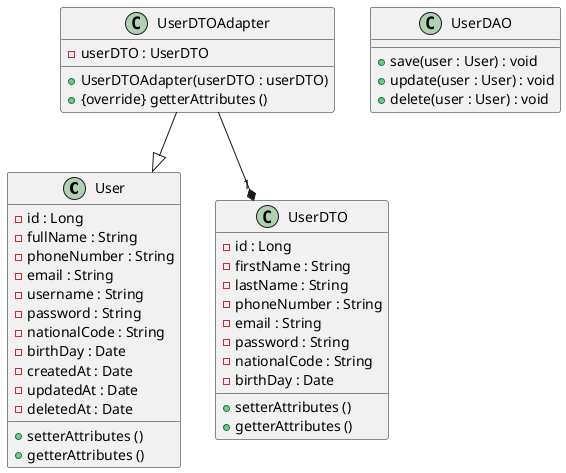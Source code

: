 @startuml

class User{
	- id : Long
	- fullName : String
	- phoneNumber : String
	- email : String
	- username : String
	- password : String
	- nationalCode : String
	- birthDay : Date
	- createdAt : Date
	- updatedAt : Date
	- deletedAt : Date

	+ setterAttributes ()
	+ getterAttributes ()
}

class UserDAO{
	+ save(user : User) : void
    + update(user : User) : void
    + delete(user : User) : void
}

class UserDTO{
	- id : Long
	- firstName : String
	- lastName : String
	- phoneNumber : String
	- email : String
	- password : String
	- nationalCode : String
	- birthDay : Date

	+ setterAttributes ()
	+ getterAttributes ()
}

class UserDTOAdapter{
	- userDTO : UserDTO
    + UserDTOAdapter(userDTO : userDTO)
	+ {override} getterAttributes ()
}


UserDTOAdapter --|> User
UserDTOAdapter --* "1" UserDTO

@enduml